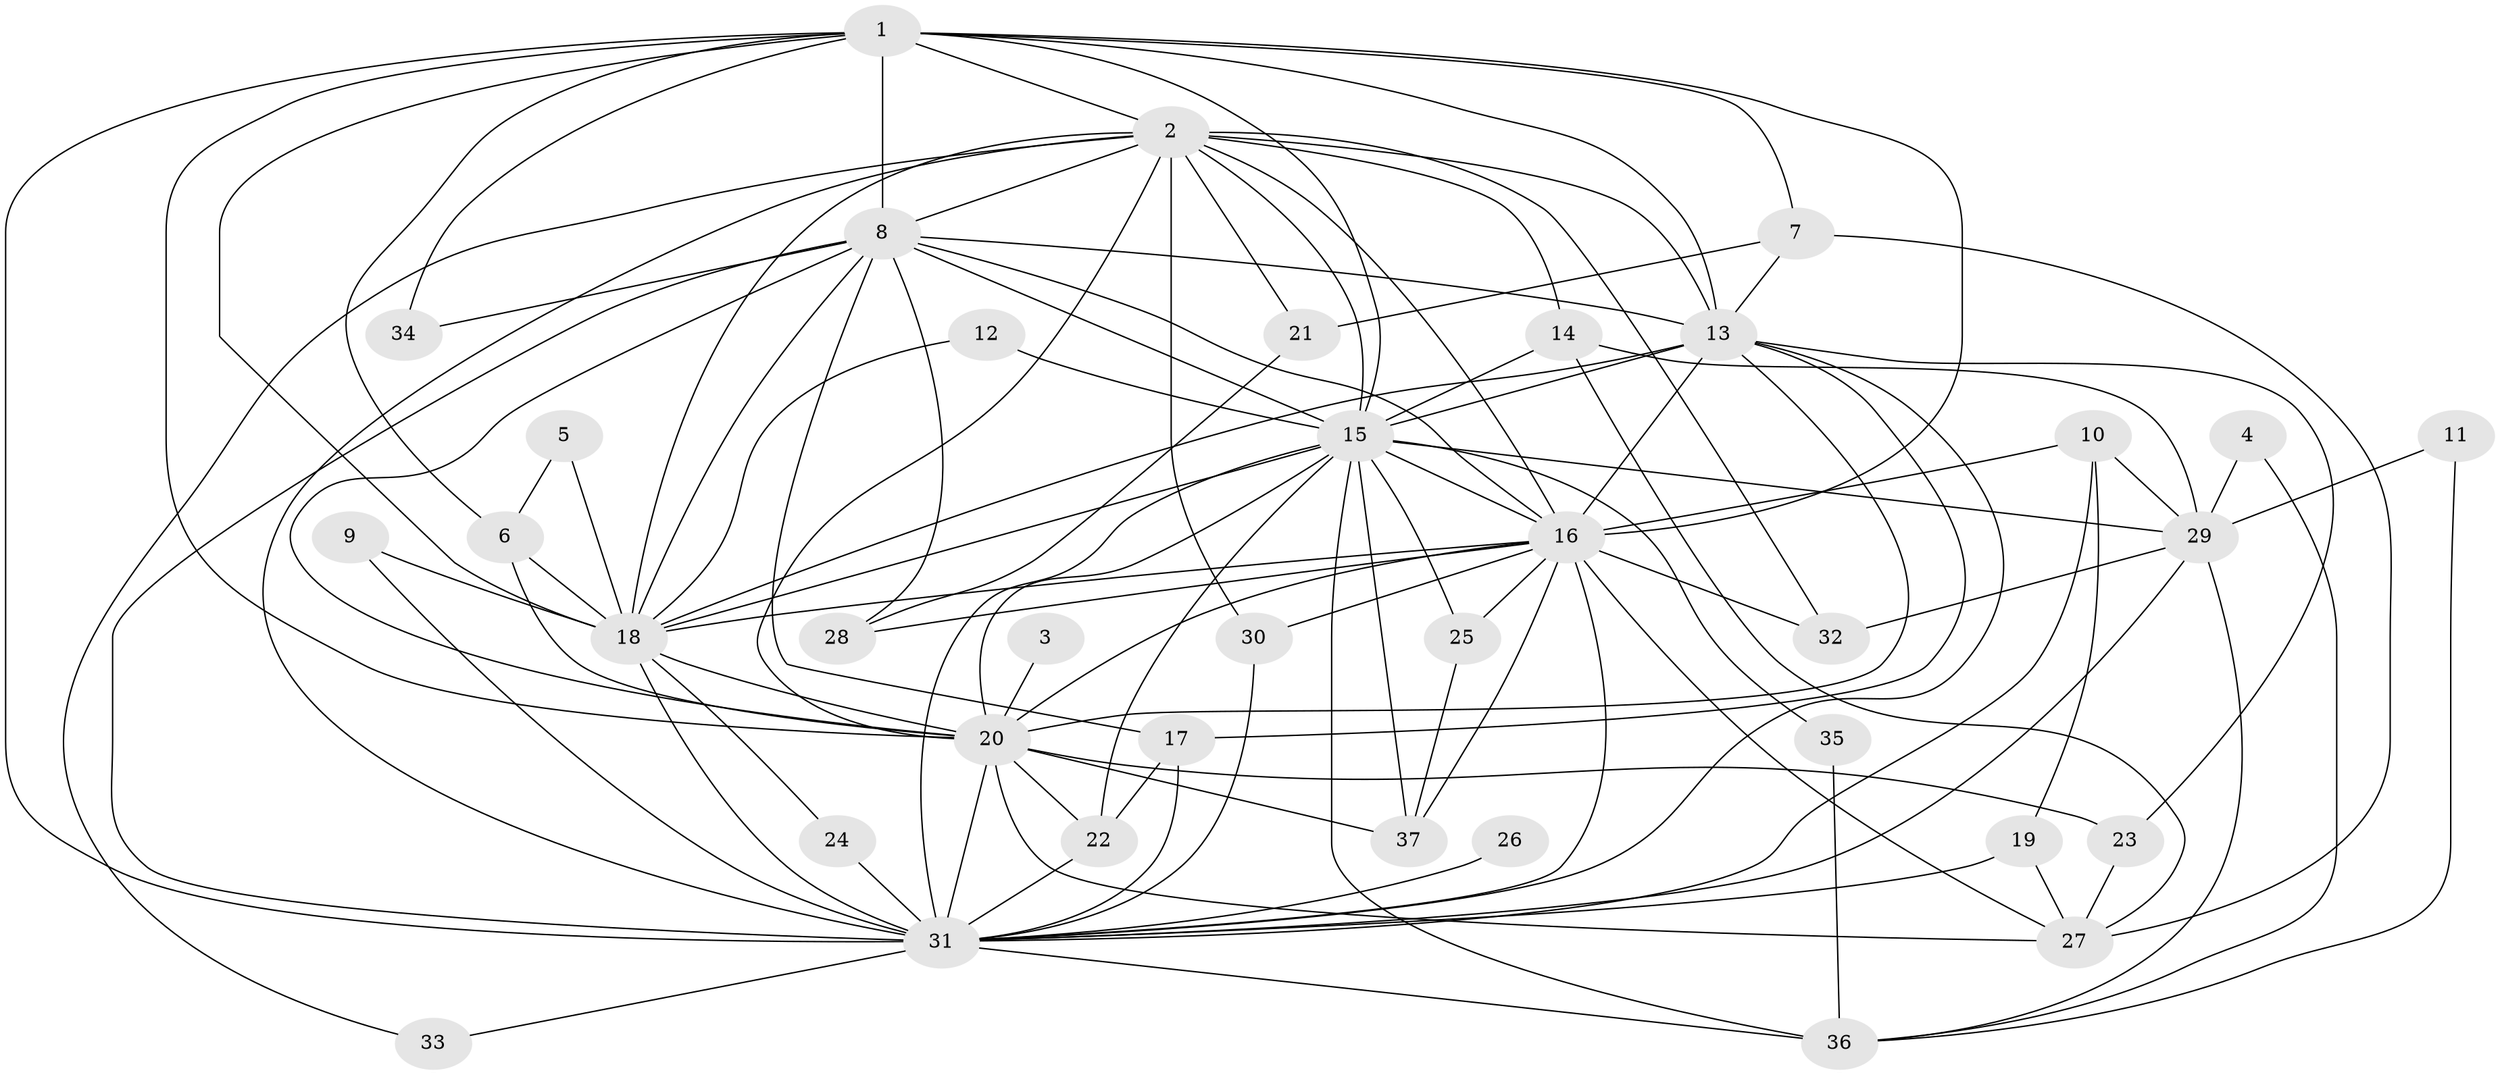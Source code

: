 // original degree distribution, {14: 0.013513513513513514, 22: 0.013513513513513514, 17: 0.04054054054054054, 25: 0.013513513513513514, 18: 0.02702702702702703, 13: 0.013513513513513514, 15: 0.013513513513513514, 6: 0.013513513513513514, 4: 0.12162162162162163, 3: 0.10810810810810811, 2: 0.5945945945945946, 9: 0.013513513513513514, 7: 0.013513513513513514}
// Generated by graph-tools (version 1.1) at 2025/01/03/09/25 03:01:22]
// undirected, 37 vertices, 106 edges
graph export_dot {
graph [start="1"]
  node [color=gray90,style=filled];
  1;
  2;
  3;
  4;
  5;
  6;
  7;
  8;
  9;
  10;
  11;
  12;
  13;
  14;
  15;
  16;
  17;
  18;
  19;
  20;
  21;
  22;
  23;
  24;
  25;
  26;
  27;
  28;
  29;
  30;
  31;
  32;
  33;
  34;
  35;
  36;
  37;
  1 -- 2 [weight=3.0];
  1 -- 6 [weight=1.0];
  1 -- 7 [weight=1.0];
  1 -- 8 [weight=2.0];
  1 -- 13 [weight=3.0];
  1 -- 15 [weight=2.0];
  1 -- 16 [weight=2.0];
  1 -- 18 [weight=4.0];
  1 -- 20 [weight=2.0];
  1 -- 31 [weight=3.0];
  1 -- 34 [weight=2.0];
  2 -- 8 [weight=1.0];
  2 -- 13 [weight=2.0];
  2 -- 14 [weight=1.0];
  2 -- 15 [weight=2.0];
  2 -- 16 [weight=1.0];
  2 -- 18 [weight=1.0];
  2 -- 20 [weight=1.0];
  2 -- 21 [weight=1.0];
  2 -- 30 [weight=2.0];
  2 -- 31 [weight=1.0];
  2 -- 32 [weight=1.0];
  2 -- 33 [weight=1.0];
  3 -- 20 [weight=1.0];
  4 -- 29 [weight=1.0];
  4 -- 36 [weight=1.0];
  5 -- 6 [weight=1.0];
  5 -- 18 [weight=2.0];
  6 -- 18 [weight=1.0];
  6 -- 20 [weight=1.0];
  7 -- 13 [weight=1.0];
  7 -- 21 [weight=1.0];
  7 -- 27 [weight=1.0];
  8 -- 13 [weight=2.0];
  8 -- 15 [weight=1.0];
  8 -- 16 [weight=1.0];
  8 -- 17 [weight=1.0];
  8 -- 18 [weight=1.0];
  8 -- 20 [weight=1.0];
  8 -- 28 [weight=2.0];
  8 -- 31 [weight=2.0];
  8 -- 34 [weight=1.0];
  9 -- 18 [weight=1.0];
  9 -- 31 [weight=1.0];
  10 -- 16 [weight=1.0];
  10 -- 19 [weight=1.0];
  10 -- 29 [weight=1.0];
  10 -- 31 [weight=1.0];
  11 -- 29 [weight=1.0];
  11 -- 36 [weight=1.0];
  12 -- 15 [weight=1.0];
  12 -- 18 [weight=1.0];
  13 -- 15 [weight=2.0];
  13 -- 16 [weight=2.0];
  13 -- 17 [weight=1.0];
  13 -- 18 [weight=1.0];
  13 -- 20 [weight=1.0];
  13 -- 23 [weight=1.0];
  13 -- 31 [weight=1.0];
  14 -- 15 [weight=1.0];
  14 -- 27 [weight=1.0];
  14 -- 29 [weight=1.0];
  15 -- 16 [weight=1.0];
  15 -- 18 [weight=1.0];
  15 -- 20 [weight=2.0];
  15 -- 22 [weight=1.0];
  15 -- 25 [weight=1.0];
  15 -- 29 [weight=2.0];
  15 -- 31 [weight=1.0];
  15 -- 35 [weight=1.0];
  15 -- 36 [weight=2.0];
  15 -- 37 [weight=1.0];
  16 -- 18 [weight=1.0];
  16 -- 20 [weight=1.0];
  16 -- 25 [weight=1.0];
  16 -- 27 [weight=1.0];
  16 -- 28 [weight=1.0];
  16 -- 30 [weight=1.0];
  16 -- 31 [weight=2.0];
  16 -- 32 [weight=1.0];
  16 -- 37 [weight=1.0];
  17 -- 22 [weight=1.0];
  17 -- 31 [weight=1.0];
  18 -- 20 [weight=1.0];
  18 -- 24 [weight=1.0];
  18 -- 31 [weight=1.0];
  19 -- 27 [weight=1.0];
  19 -- 31 [weight=1.0];
  20 -- 22 [weight=1.0];
  20 -- 23 [weight=1.0];
  20 -- 27 [weight=1.0];
  20 -- 31 [weight=1.0];
  20 -- 37 [weight=1.0];
  21 -- 28 [weight=1.0];
  22 -- 31 [weight=1.0];
  23 -- 27 [weight=1.0];
  24 -- 31 [weight=2.0];
  25 -- 37 [weight=1.0];
  26 -- 31 [weight=1.0];
  29 -- 31 [weight=1.0];
  29 -- 32 [weight=1.0];
  29 -- 36 [weight=1.0];
  30 -- 31 [weight=1.0];
  31 -- 33 [weight=1.0];
  31 -- 36 [weight=1.0];
  35 -- 36 [weight=1.0];
}
